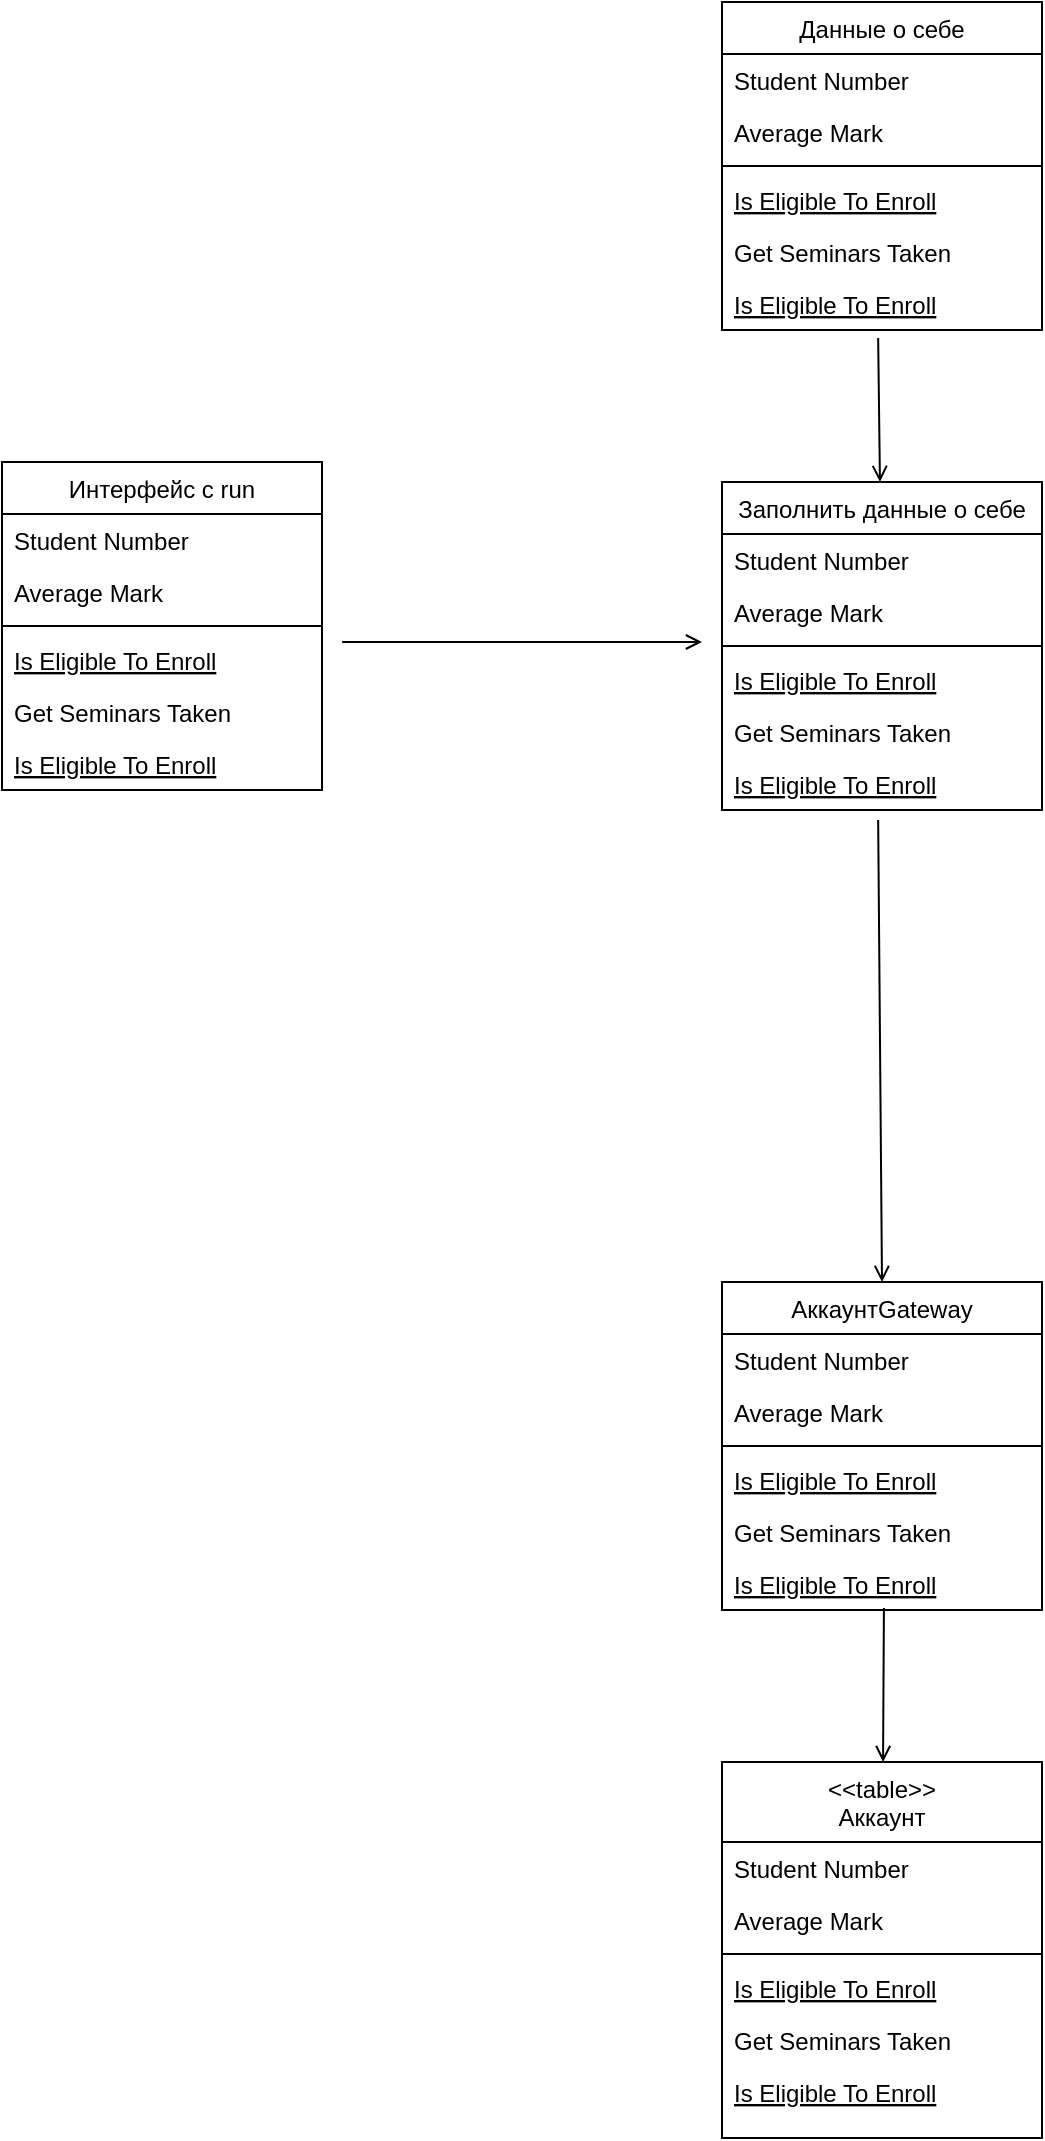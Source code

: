 <mxfile version="18.0.6" type="device"><diagram id="C5RBs43oDa-KdzZeNtuy" name="Page-1"><mxGraphModel dx="1422" dy="2034" grid="1" gridSize="10" guides="1" tooltips="1" connect="1" arrows="1" fold="1" page="1" pageScale="1" pageWidth="827" pageHeight="1169" math="0" shadow="0"><root><mxCell id="WIyWlLk6GJQsqaUBKTNV-0"/><mxCell id="WIyWlLk6GJQsqaUBKTNV-1" parent="WIyWlLk6GJQsqaUBKTNV-0"/><mxCell id="Ckf-DVEmL9PkpxngZV1E-10" value="АккаунтGateway" style="swimlane;fontStyle=0;align=center;verticalAlign=top;childLayout=stackLayout;horizontal=1;startSize=26;horizontalStack=0;resizeParent=1;resizeLast=0;collapsible=1;marginBottom=0;rounded=0;shadow=0;strokeWidth=1;" parent="WIyWlLk6GJQsqaUBKTNV-1" vertex="1"><mxGeometry x="680" y="520" width="160" height="164" as="geometry"><mxRectangle x="130" y="380" width="160" height="26" as="alternateBounds"/></mxGeometry></mxCell><mxCell id="Ckf-DVEmL9PkpxngZV1E-11" value="Student Number" style="text;align=left;verticalAlign=top;spacingLeft=4;spacingRight=4;overflow=hidden;rotatable=0;points=[[0,0.5],[1,0.5]];portConstraint=eastwest;" parent="Ckf-DVEmL9PkpxngZV1E-10" vertex="1"><mxGeometry y="26" width="160" height="26" as="geometry"/></mxCell><mxCell id="Ckf-DVEmL9PkpxngZV1E-12" value="Average Mark" style="text;align=left;verticalAlign=top;spacingLeft=4;spacingRight=4;overflow=hidden;rotatable=0;points=[[0,0.5],[1,0.5]];portConstraint=eastwest;rounded=0;shadow=0;html=0;" parent="Ckf-DVEmL9PkpxngZV1E-10" vertex="1"><mxGeometry y="52" width="160" height="26" as="geometry"/></mxCell><mxCell id="Ckf-DVEmL9PkpxngZV1E-13" value="" style="line;html=1;strokeWidth=1;align=left;verticalAlign=middle;spacingTop=-1;spacingLeft=3;spacingRight=3;rotatable=0;labelPosition=right;points=[];portConstraint=eastwest;" parent="Ckf-DVEmL9PkpxngZV1E-10" vertex="1"><mxGeometry y="78" width="160" height="8" as="geometry"/></mxCell><mxCell id="Ckf-DVEmL9PkpxngZV1E-14" value="Is Eligible To Enroll" style="text;align=left;verticalAlign=top;spacingLeft=4;spacingRight=4;overflow=hidden;rotatable=0;points=[[0,0.5],[1,0.5]];portConstraint=eastwest;fontStyle=4" parent="Ckf-DVEmL9PkpxngZV1E-10" vertex="1"><mxGeometry y="86" width="160" height="26" as="geometry"/></mxCell><mxCell id="Ckf-DVEmL9PkpxngZV1E-15" value="Get Seminars Taken" style="text;align=left;verticalAlign=top;spacingLeft=4;spacingRight=4;overflow=hidden;rotatable=0;points=[[0,0.5],[1,0.5]];portConstraint=eastwest;" parent="Ckf-DVEmL9PkpxngZV1E-10" vertex="1"><mxGeometry y="112" width="160" height="26" as="geometry"/></mxCell><mxCell id="Ckf-DVEmL9PkpxngZV1E-16" value="Is Eligible To Enroll" style="text;align=left;verticalAlign=top;spacingLeft=4;spacingRight=4;overflow=hidden;rotatable=0;points=[[0,0.5],[1,0.5]];portConstraint=eastwest;fontStyle=4" parent="Ckf-DVEmL9PkpxngZV1E-10" vertex="1"><mxGeometry y="138" width="160" height="26" as="geometry"/></mxCell><mxCell id="Ckf-DVEmL9PkpxngZV1E-38" value="&lt;&lt;table&gt;&gt;&#10;Аккаунт" style="swimlane;fontStyle=0;align=center;verticalAlign=top;childLayout=stackLayout;horizontal=1;startSize=40;horizontalStack=0;resizeParent=1;resizeLast=0;collapsible=1;marginBottom=0;rounded=0;shadow=0;strokeWidth=1;" parent="WIyWlLk6GJQsqaUBKTNV-1" vertex="1"><mxGeometry x="680" y="760" width="160" height="188" as="geometry"><mxRectangle x="130" y="380" width="160" height="26" as="alternateBounds"/></mxGeometry></mxCell><mxCell id="Ckf-DVEmL9PkpxngZV1E-39" value="Student Number" style="text;align=left;verticalAlign=top;spacingLeft=4;spacingRight=4;overflow=hidden;rotatable=0;points=[[0,0.5],[1,0.5]];portConstraint=eastwest;" parent="Ckf-DVEmL9PkpxngZV1E-38" vertex="1"><mxGeometry y="40" width="160" height="26" as="geometry"/></mxCell><mxCell id="Ckf-DVEmL9PkpxngZV1E-40" value="Average Mark" style="text;align=left;verticalAlign=top;spacingLeft=4;spacingRight=4;overflow=hidden;rotatable=0;points=[[0,0.5],[1,0.5]];portConstraint=eastwest;rounded=0;shadow=0;html=0;" parent="Ckf-DVEmL9PkpxngZV1E-38" vertex="1"><mxGeometry y="66" width="160" height="26" as="geometry"/></mxCell><mxCell id="Ckf-DVEmL9PkpxngZV1E-41" value="" style="line;html=1;strokeWidth=1;align=left;verticalAlign=middle;spacingTop=-1;spacingLeft=3;spacingRight=3;rotatable=0;labelPosition=right;points=[];portConstraint=eastwest;" parent="Ckf-DVEmL9PkpxngZV1E-38" vertex="1"><mxGeometry y="92" width="160" height="8" as="geometry"/></mxCell><mxCell id="Ckf-DVEmL9PkpxngZV1E-42" value="Is Eligible To Enroll" style="text;align=left;verticalAlign=top;spacingLeft=4;spacingRight=4;overflow=hidden;rotatable=0;points=[[0,0.5],[1,0.5]];portConstraint=eastwest;fontStyle=4" parent="Ckf-DVEmL9PkpxngZV1E-38" vertex="1"><mxGeometry y="100" width="160" height="26" as="geometry"/></mxCell><mxCell id="Ckf-DVEmL9PkpxngZV1E-43" value="Get Seminars Taken" style="text;align=left;verticalAlign=top;spacingLeft=4;spacingRight=4;overflow=hidden;rotatable=0;points=[[0,0.5],[1,0.5]];portConstraint=eastwest;" parent="Ckf-DVEmL9PkpxngZV1E-38" vertex="1"><mxGeometry y="126" width="160" height="26" as="geometry"/></mxCell><mxCell id="Ckf-DVEmL9PkpxngZV1E-44" value="Is Eligible To Enroll" style="text;align=left;verticalAlign=top;spacingLeft=4;spacingRight=4;overflow=hidden;rotatable=0;points=[[0,0.5],[1,0.5]];portConstraint=eastwest;fontStyle=4" parent="Ckf-DVEmL9PkpxngZV1E-38" vertex="1"><mxGeometry y="152" width="160" height="26" as="geometry"/></mxCell><mxCell id="Ckf-DVEmL9PkpxngZV1E-73" value="Заполнить данные о себе" style="swimlane;fontStyle=0;align=center;verticalAlign=top;childLayout=stackLayout;horizontal=1;startSize=26;horizontalStack=0;resizeParent=1;resizeLast=0;collapsible=1;marginBottom=0;rounded=0;shadow=0;strokeWidth=1;" parent="WIyWlLk6GJQsqaUBKTNV-1" vertex="1"><mxGeometry x="680" y="120" width="160" height="164" as="geometry"><mxRectangle x="130" y="380" width="160" height="26" as="alternateBounds"/></mxGeometry></mxCell><mxCell id="Ckf-DVEmL9PkpxngZV1E-74" value="Student Number" style="text;align=left;verticalAlign=top;spacingLeft=4;spacingRight=4;overflow=hidden;rotatable=0;points=[[0,0.5],[1,0.5]];portConstraint=eastwest;" parent="Ckf-DVEmL9PkpxngZV1E-73" vertex="1"><mxGeometry y="26" width="160" height="26" as="geometry"/></mxCell><mxCell id="Ckf-DVEmL9PkpxngZV1E-75" value="Average Mark" style="text;align=left;verticalAlign=top;spacingLeft=4;spacingRight=4;overflow=hidden;rotatable=0;points=[[0,0.5],[1,0.5]];portConstraint=eastwest;rounded=0;shadow=0;html=0;" parent="Ckf-DVEmL9PkpxngZV1E-73" vertex="1"><mxGeometry y="52" width="160" height="26" as="geometry"/></mxCell><mxCell id="Ckf-DVEmL9PkpxngZV1E-76" value="" style="line;html=1;strokeWidth=1;align=left;verticalAlign=middle;spacingTop=-1;spacingLeft=3;spacingRight=3;rotatable=0;labelPosition=right;points=[];portConstraint=eastwest;" parent="Ckf-DVEmL9PkpxngZV1E-73" vertex="1"><mxGeometry y="78" width="160" height="8" as="geometry"/></mxCell><mxCell id="Ckf-DVEmL9PkpxngZV1E-77" value="Is Eligible To Enroll" style="text;align=left;verticalAlign=top;spacingLeft=4;spacingRight=4;overflow=hidden;rotatable=0;points=[[0,0.5],[1,0.5]];portConstraint=eastwest;fontStyle=4" parent="Ckf-DVEmL9PkpxngZV1E-73" vertex="1"><mxGeometry y="86" width="160" height="26" as="geometry"/></mxCell><mxCell id="Ckf-DVEmL9PkpxngZV1E-78" value="Get Seminars Taken" style="text;align=left;verticalAlign=top;spacingLeft=4;spacingRight=4;overflow=hidden;rotatable=0;points=[[0,0.5],[1,0.5]];portConstraint=eastwest;" parent="Ckf-DVEmL9PkpxngZV1E-73" vertex="1"><mxGeometry y="112" width="160" height="26" as="geometry"/></mxCell><mxCell id="Ckf-DVEmL9PkpxngZV1E-79" value="Is Eligible To Enroll" style="text;align=left;verticalAlign=top;spacingLeft=4;spacingRight=4;overflow=hidden;rotatable=0;points=[[0,0.5],[1,0.5]];portConstraint=eastwest;fontStyle=4" parent="Ckf-DVEmL9PkpxngZV1E-73" vertex="1"><mxGeometry y="138" width="160" height="26" as="geometry"/></mxCell><mxCell id="PG7vfOUGAFDxXcrLrTVi-0" value="Данные о себе" style="swimlane;fontStyle=0;align=center;verticalAlign=top;childLayout=stackLayout;horizontal=1;startSize=26;horizontalStack=0;resizeParent=1;resizeLast=0;collapsible=1;marginBottom=0;rounded=0;shadow=0;strokeWidth=1;" parent="WIyWlLk6GJQsqaUBKTNV-1" vertex="1"><mxGeometry x="680" y="-120" width="160" height="164" as="geometry"><mxRectangle x="130" y="380" width="160" height="26" as="alternateBounds"/></mxGeometry></mxCell><mxCell id="PG7vfOUGAFDxXcrLrTVi-1" value="Student Number" style="text;align=left;verticalAlign=top;spacingLeft=4;spacingRight=4;overflow=hidden;rotatable=0;points=[[0,0.5],[1,0.5]];portConstraint=eastwest;" parent="PG7vfOUGAFDxXcrLrTVi-0" vertex="1"><mxGeometry y="26" width="160" height="26" as="geometry"/></mxCell><mxCell id="PG7vfOUGAFDxXcrLrTVi-2" value="Average Mark" style="text;align=left;verticalAlign=top;spacingLeft=4;spacingRight=4;overflow=hidden;rotatable=0;points=[[0,0.5],[1,0.5]];portConstraint=eastwest;rounded=0;shadow=0;html=0;" parent="PG7vfOUGAFDxXcrLrTVi-0" vertex="1"><mxGeometry y="52" width="160" height="26" as="geometry"/></mxCell><mxCell id="PG7vfOUGAFDxXcrLrTVi-3" value="" style="line;html=1;strokeWidth=1;align=left;verticalAlign=middle;spacingTop=-1;spacingLeft=3;spacingRight=3;rotatable=0;labelPosition=right;points=[];portConstraint=eastwest;" parent="PG7vfOUGAFDxXcrLrTVi-0" vertex="1"><mxGeometry y="78" width="160" height="8" as="geometry"/></mxCell><mxCell id="PG7vfOUGAFDxXcrLrTVi-4" value="Is Eligible To Enroll" style="text;align=left;verticalAlign=top;spacingLeft=4;spacingRight=4;overflow=hidden;rotatable=0;points=[[0,0.5],[1,0.5]];portConstraint=eastwest;fontStyle=4" parent="PG7vfOUGAFDxXcrLrTVi-0" vertex="1"><mxGeometry y="86" width="160" height="26" as="geometry"/></mxCell><mxCell id="PG7vfOUGAFDxXcrLrTVi-5" value="Get Seminars Taken" style="text;align=left;verticalAlign=top;spacingLeft=4;spacingRight=4;overflow=hidden;rotatable=0;points=[[0,0.5],[1,0.5]];portConstraint=eastwest;" parent="PG7vfOUGAFDxXcrLrTVi-0" vertex="1"><mxGeometry y="112" width="160" height="26" as="geometry"/></mxCell><mxCell id="PG7vfOUGAFDxXcrLrTVi-6" value="Is Eligible To Enroll" style="text;align=left;verticalAlign=top;spacingLeft=4;spacingRight=4;overflow=hidden;rotatable=0;points=[[0,0.5],[1,0.5]];portConstraint=eastwest;fontStyle=4" parent="PG7vfOUGAFDxXcrLrTVi-0" vertex="1"><mxGeometry y="138" width="160" height="26" as="geometry"/></mxCell><mxCell id="PqNjOlVJFZ6pzBHYpzpf-0" value="Интерфейс с run" style="swimlane;fontStyle=0;align=center;verticalAlign=top;childLayout=stackLayout;horizontal=1;startSize=26;horizontalStack=0;resizeParent=1;resizeLast=0;collapsible=1;marginBottom=0;rounded=0;shadow=0;strokeWidth=1;" parent="WIyWlLk6GJQsqaUBKTNV-1" vertex="1"><mxGeometry x="320" y="110" width="160" height="164" as="geometry"><mxRectangle x="130" y="380" width="160" height="26" as="alternateBounds"/></mxGeometry></mxCell><mxCell id="PqNjOlVJFZ6pzBHYpzpf-1" value="Student Number" style="text;align=left;verticalAlign=top;spacingLeft=4;spacingRight=4;overflow=hidden;rotatable=0;points=[[0,0.5],[1,0.5]];portConstraint=eastwest;" parent="PqNjOlVJFZ6pzBHYpzpf-0" vertex="1"><mxGeometry y="26" width="160" height="26" as="geometry"/></mxCell><mxCell id="PqNjOlVJFZ6pzBHYpzpf-2" value="Average Mark" style="text;align=left;verticalAlign=top;spacingLeft=4;spacingRight=4;overflow=hidden;rotatable=0;points=[[0,0.5],[1,0.5]];portConstraint=eastwest;rounded=0;shadow=0;html=0;" parent="PqNjOlVJFZ6pzBHYpzpf-0" vertex="1"><mxGeometry y="52" width="160" height="26" as="geometry"/></mxCell><mxCell id="PqNjOlVJFZ6pzBHYpzpf-3" value="" style="line;html=1;strokeWidth=1;align=left;verticalAlign=middle;spacingTop=-1;spacingLeft=3;spacingRight=3;rotatable=0;labelPosition=right;points=[];portConstraint=eastwest;" parent="PqNjOlVJFZ6pzBHYpzpf-0" vertex="1"><mxGeometry y="78" width="160" height="8" as="geometry"/></mxCell><mxCell id="PqNjOlVJFZ6pzBHYpzpf-4" value="Is Eligible To Enroll" style="text;align=left;verticalAlign=top;spacingLeft=4;spacingRight=4;overflow=hidden;rotatable=0;points=[[0,0.5],[1,0.5]];portConstraint=eastwest;fontStyle=4" parent="PqNjOlVJFZ6pzBHYpzpf-0" vertex="1"><mxGeometry y="86" width="160" height="26" as="geometry"/></mxCell><mxCell id="PqNjOlVJFZ6pzBHYpzpf-5" value="Get Seminars Taken" style="text;align=left;verticalAlign=top;spacingLeft=4;spacingRight=4;overflow=hidden;rotatable=0;points=[[0,0.5],[1,0.5]];portConstraint=eastwest;" parent="PqNjOlVJFZ6pzBHYpzpf-0" vertex="1"><mxGeometry y="112" width="160" height="26" as="geometry"/></mxCell><mxCell id="PqNjOlVJFZ6pzBHYpzpf-6" value="Is Eligible To Enroll" style="text;align=left;verticalAlign=top;spacingLeft=4;spacingRight=4;overflow=hidden;rotatable=0;points=[[0,0.5],[1,0.5]];portConstraint=eastwest;fontStyle=4" parent="PqNjOlVJFZ6pzBHYpzpf-0" vertex="1"><mxGeometry y="138" width="160" height="26" as="geometry"/></mxCell><mxCell id="PqNjOlVJFZ6pzBHYpzpf-9" value="" style="endArrow=open;html=1;rounded=0;align=center;verticalAlign=top;endFill=0;labelBackgroundColor=none;endSize=6;exitX=1.063;exitY=0.154;exitDx=0;exitDy=0;exitPerimeter=0;" parent="WIyWlLk6GJQsqaUBKTNV-1" source="PqNjOlVJFZ6pzBHYpzpf-4" edge="1"><mxGeometry relative="1" as="geometry"><mxPoint x="670" y="200" as="targetPoint"/><mxPoint x="769.04" y="214" as="sourcePoint"/></mxGeometry></mxCell><mxCell id="PqNjOlVJFZ6pzBHYpzpf-11" value="" style="endArrow=open;html=1;rounded=0;align=center;verticalAlign=top;endFill=0;labelBackgroundColor=none;endSize=6;exitX=0.488;exitY=1.154;exitDx=0;exitDy=0;exitPerimeter=0;" parent="WIyWlLk6GJQsqaUBKTNV-1" source="PG7vfOUGAFDxXcrLrTVi-6" target="Ckf-DVEmL9PkpxngZV1E-73" edge="1"><mxGeometry relative="1" as="geometry"><mxPoint x="880" y="280" as="targetPoint"/><mxPoint x="789.04" y="234" as="sourcePoint"/></mxGeometry></mxCell><mxCell id="PqNjOlVJFZ6pzBHYpzpf-13" value="" style="endArrow=open;html=1;rounded=0;align=center;verticalAlign=top;endFill=0;labelBackgroundColor=none;endSize=6;entryX=0.5;entryY=0;entryDx=0;entryDy=0;exitX=0.488;exitY=1.192;exitDx=0;exitDy=0;exitPerimeter=0;" parent="WIyWlLk6GJQsqaUBKTNV-1" source="Ckf-DVEmL9PkpxngZV1E-79" target="Ckf-DVEmL9PkpxngZV1E-10" edge="1"><mxGeometry relative="1" as="geometry"><mxPoint x="690" y="330" as="targetPoint"/><mxPoint x="640" y="450" as="sourcePoint"/></mxGeometry></mxCell><mxCell id="PqNjOlVJFZ6pzBHYpzpf-15" value="" style="endArrow=open;html=1;rounded=0;align=center;verticalAlign=top;endFill=0;labelBackgroundColor=none;endSize=6;exitX=0.506;exitY=0.962;exitDx=0;exitDy=0;exitPerimeter=0;" parent="WIyWlLk6GJQsqaUBKTNV-1" source="Ckf-DVEmL9PkpxngZV1E-16" target="Ckf-DVEmL9PkpxngZV1E-38" edge="1"><mxGeometry relative="1" as="geometry"><mxPoint x="770" y="530" as="targetPoint"/><mxPoint x="768.08" y="298.992" as="sourcePoint"/></mxGeometry></mxCell></root></mxGraphModel></diagram></mxfile>